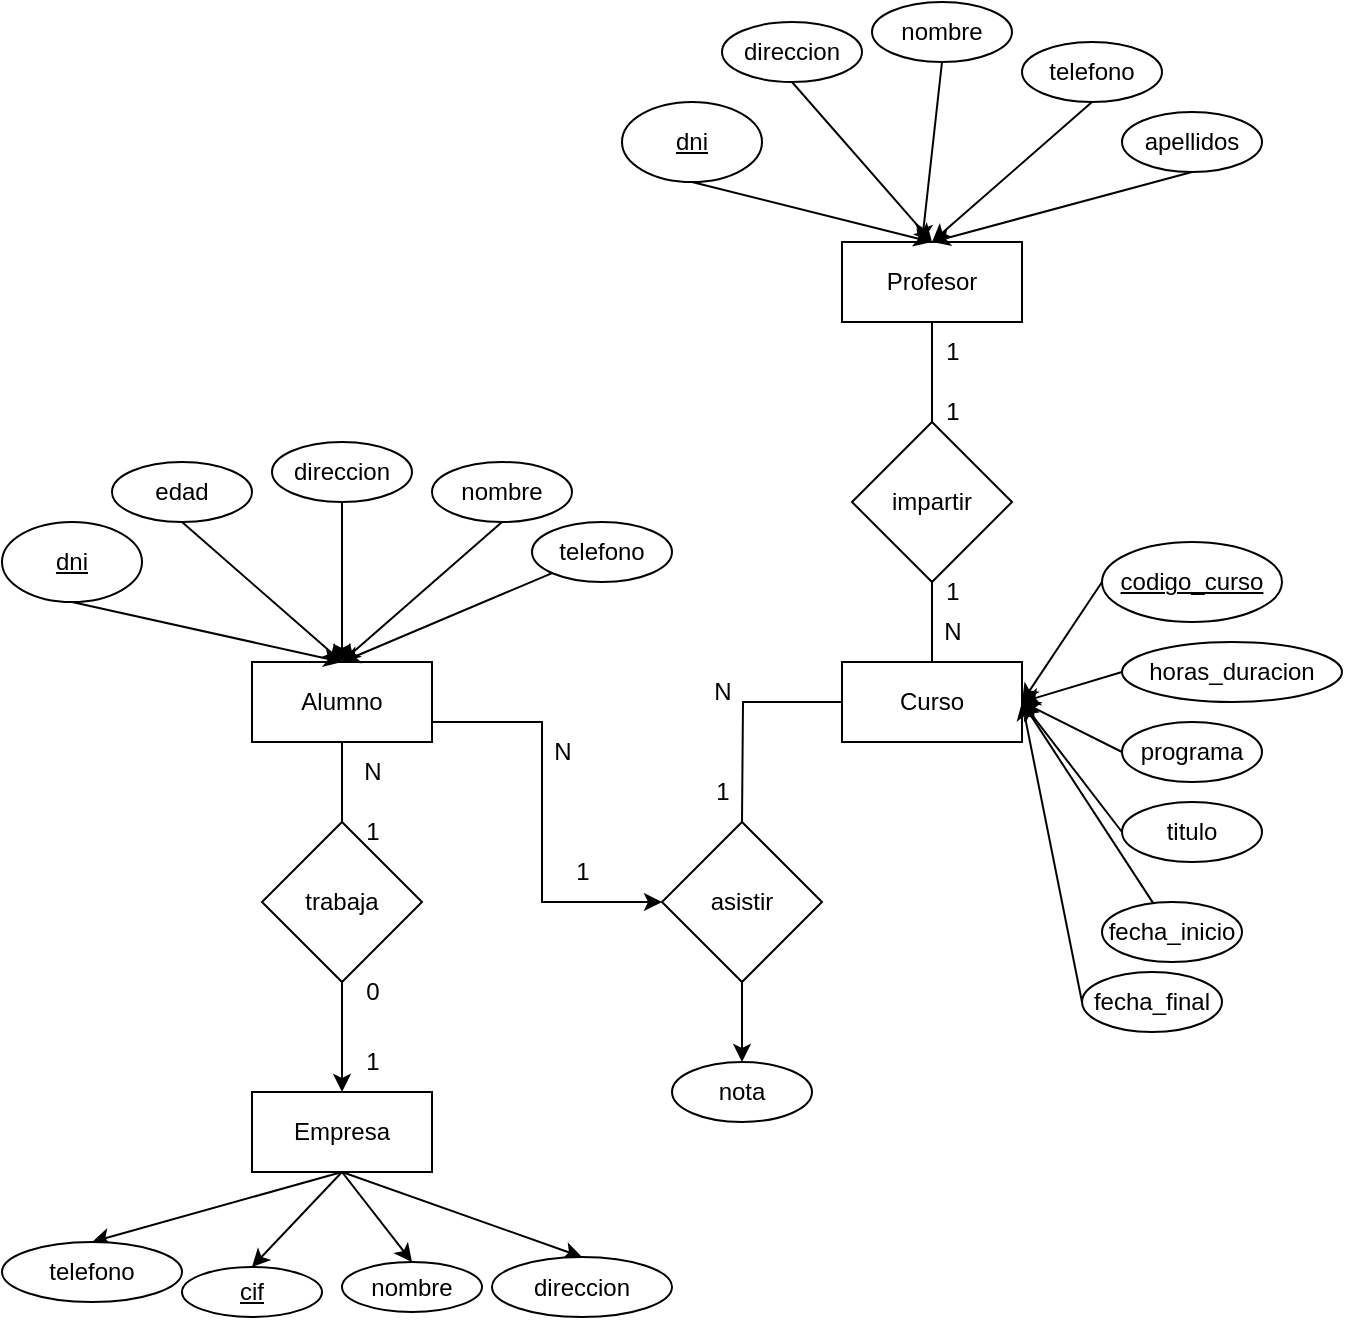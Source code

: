 <mxfile version="22.0.5" type="github">
  <diagram id="R2lEEEUBdFMjLlhIrx00" name="Page-1">
    <mxGraphModel dx="1674" dy="1890" grid="1" gridSize="10" guides="1" tooltips="1" connect="1" arrows="1" fold="1" page="1" pageScale="1" pageWidth="850" pageHeight="1100" math="0" shadow="0" extFonts="Permanent Marker^https://fonts.googleapis.com/css?family=Permanent+Marker">
      <root>
        <mxCell id="0" />
        <mxCell id="1" parent="0" />
        <mxCell id="CkctEz7jh0PpBciCOMWh-77" style="edgeStyle=orthogonalEdgeStyle;rounded=0;orthogonalLoop=1;jettySize=auto;html=1;exitX=1;exitY=0.75;exitDx=0;exitDy=0;entryX=0;entryY=0.5;entryDx=0;entryDy=0;" parent="1" source="CkctEz7jh0PpBciCOMWh-1" target="CkctEz7jh0PpBciCOMWh-12" edge="1">
          <mxGeometry relative="1" as="geometry">
            <Array as="points">
              <mxPoint x="350" y="340" />
              <mxPoint x="350" y="430" />
            </Array>
          </mxGeometry>
        </mxCell>
        <mxCell id="CkctEz7jh0PpBciCOMWh-1" value="Alumno" style="rounded=0;whiteSpace=wrap;html=1;" parent="1" vertex="1">
          <mxGeometry x="205" y="310" width="90" height="40" as="geometry" />
        </mxCell>
        <mxCell id="CkctEz7jh0PpBciCOMWh-3" value="Curso" style="rounded=0;whiteSpace=wrap;html=1;" parent="1" vertex="1">
          <mxGeometry x="500" y="310" width="90" height="40" as="geometry" />
        </mxCell>
        <mxCell id="CkctEz7jh0PpBciCOMWh-4" value="&lt;div&gt;Profesor&lt;/div&gt;" style="rounded=0;whiteSpace=wrap;html=1;" parent="1" vertex="1">
          <mxGeometry x="500" y="100" width="90" height="40" as="geometry" />
        </mxCell>
        <mxCell id="py-LecajDTCYCyz3xNHS-10" style="rounded=0;orthogonalLoop=1;jettySize=auto;html=1;entryX=0.5;entryY=0;entryDx=0;entryDy=0;exitX=0.5;exitY=1;exitDx=0;exitDy=0;" parent="1" source="CkctEz7jh0PpBciCOMWh-6" target="CkctEz7jh0PpBciCOMWh-72" edge="1">
          <mxGeometry relative="1" as="geometry" />
        </mxCell>
        <mxCell id="py-LecajDTCYCyz3xNHS-11" style="rounded=0;orthogonalLoop=1;jettySize=auto;html=1;entryX=0.5;entryY=0;entryDx=0;entryDy=0;exitX=0.5;exitY=1;exitDx=0;exitDy=0;" parent="1" source="CkctEz7jh0PpBciCOMWh-6" target="CkctEz7jh0PpBciCOMWh-73" edge="1">
          <mxGeometry relative="1" as="geometry" />
        </mxCell>
        <mxCell id="py-LecajDTCYCyz3xNHS-17" style="rounded=0;orthogonalLoop=1;jettySize=auto;html=1;entryX=0.5;entryY=0;entryDx=0;entryDy=0;exitX=0.5;exitY=1;exitDx=0;exitDy=0;" parent="1" source="CkctEz7jh0PpBciCOMWh-6" target="py-LecajDTCYCyz3xNHS-16" edge="1">
          <mxGeometry relative="1" as="geometry" />
        </mxCell>
        <mxCell id="CkctEz7jh0PpBciCOMWh-6" value="&lt;div&gt;Empresa&lt;/div&gt;" style="rounded=0;whiteSpace=wrap;html=1;" parent="1" vertex="1">
          <mxGeometry x="205" y="525" width="90" height="40" as="geometry" />
        </mxCell>
        <mxCell id="py-LecajDTCYCyz3xNHS-2" style="edgeStyle=orthogonalEdgeStyle;rounded=0;orthogonalLoop=1;jettySize=auto;html=1;entryX=0.5;entryY=0;entryDx=0;entryDy=0;exitX=0.5;exitY=1;exitDx=0;exitDy=0;" parent="1" source="CkctEz7jh0PpBciCOMWh-12" target="py-LecajDTCYCyz3xNHS-1" edge="1">
          <mxGeometry relative="1" as="geometry" />
        </mxCell>
        <mxCell id="CkctEz7jh0PpBciCOMWh-12" value="asistir" style="rhombus;whiteSpace=wrap;html=1;" parent="1" vertex="1">
          <mxGeometry x="410" y="390" width="80" height="80" as="geometry" />
        </mxCell>
        <mxCell id="CkctEz7jh0PpBciCOMWh-16" style="edgeStyle=orthogonalEdgeStyle;rounded=0;orthogonalLoop=1;jettySize=auto;html=1;endArrow=none;endFill=0;startArrow=none;startFill=0;" parent="1" source="CkctEz7jh0PpBciCOMWh-3" edge="1">
          <mxGeometry relative="1" as="geometry">
            <mxPoint x="450" y="390" as="targetPoint" />
          </mxGeometry>
        </mxCell>
        <mxCell id="CkctEz7jh0PpBciCOMWh-18" style="edgeStyle=orthogonalEdgeStyle;rounded=0;orthogonalLoop=1;jettySize=auto;html=1;endArrow=none;endFill=0;startArrow=none;startFill=0;" parent="1" source="CkctEz7jh0PpBciCOMWh-17" target="CkctEz7jh0PpBciCOMWh-4" edge="1">
          <mxGeometry relative="1" as="geometry" />
        </mxCell>
        <mxCell id="CkctEz7jh0PpBciCOMWh-17" value="impartir" style="rhombus;whiteSpace=wrap;html=1;" parent="1" vertex="1">
          <mxGeometry x="505" y="190" width="80" height="80" as="geometry" />
        </mxCell>
        <mxCell id="CkctEz7jh0PpBciCOMWh-19" style="edgeStyle=orthogonalEdgeStyle;rounded=0;orthogonalLoop=1;jettySize=auto;html=1;entryX=0.5;entryY=0;entryDx=0;entryDy=0;endArrow=none;endFill=0;startArrow=none;startFill=0;" parent="1" source="CkctEz7jh0PpBciCOMWh-17" target="CkctEz7jh0PpBciCOMWh-3" edge="1">
          <mxGeometry relative="1" as="geometry" />
        </mxCell>
        <mxCell id="CkctEz7jh0PpBciCOMWh-22" style="edgeStyle=orthogonalEdgeStyle;rounded=0;orthogonalLoop=1;jettySize=auto;html=1;entryX=0.5;entryY=1;entryDx=0;entryDy=0;endArrow=none;endFill=0;startArrow=none;startFill=0;" parent="1" source="CkctEz7jh0PpBciCOMWh-20" target="CkctEz7jh0PpBciCOMWh-1" edge="1">
          <mxGeometry relative="1" as="geometry" />
        </mxCell>
        <mxCell id="py-LecajDTCYCyz3xNHS-7" style="edgeStyle=orthogonalEdgeStyle;rounded=0;orthogonalLoop=1;jettySize=auto;html=1;" parent="1" source="CkctEz7jh0PpBciCOMWh-20" target="CkctEz7jh0PpBciCOMWh-6" edge="1">
          <mxGeometry relative="1" as="geometry" />
        </mxCell>
        <mxCell id="CkctEz7jh0PpBciCOMWh-20" value="trabaja" style="rhombus;whiteSpace=wrap;html=1;" parent="1" vertex="1">
          <mxGeometry x="210" y="390" width="80" height="80" as="geometry" />
        </mxCell>
        <mxCell id="CkctEz7jh0PpBciCOMWh-32" value="dni" style="ellipse;whiteSpace=wrap;html=1;fontStyle=4" parent="1" vertex="1">
          <mxGeometry x="80" y="240" width="70" height="40" as="geometry" />
        </mxCell>
        <mxCell id="CkctEz7jh0PpBciCOMWh-39" style="rounded=0;orthogonalLoop=1;jettySize=auto;html=1;exitX=0.5;exitY=1;exitDx=0;exitDy=0;entryX=0.5;entryY=0;entryDx=0;entryDy=0;" parent="1" source="CkctEz7jh0PpBciCOMWh-33" target="CkctEz7jh0PpBciCOMWh-1" edge="1">
          <mxGeometry relative="1" as="geometry" />
        </mxCell>
        <mxCell id="CkctEz7jh0PpBciCOMWh-33" value="&lt;div&gt;direccion&lt;/div&gt;" style="ellipse;whiteSpace=wrap;html=1;" parent="1" vertex="1">
          <mxGeometry x="215" y="200" width="70" height="30" as="geometry" />
        </mxCell>
        <mxCell id="CkctEz7jh0PpBciCOMWh-34" value="nombre" style="ellipse;whiteSpace=wrap;html=1;" parent="1" vertex="1">
          <mxGeometry x="295" y="210" width="70" height="30" as="geometry" />
        </mxCell>
        <mxCell id="py-LecajDTCYCyz3xNHS-6" style="rounded=0;orthogonalLoop=1;jettySize=auto;html=1;entryX=0.5;entryY=0;entryDx=0;entryDy=0;" parent="1" source="CkctEz7jh0PpBciCOMWh-35" target="CkctEz7jh0PpBciCOMWh-1" edge="1">
          <mxGeometry relative="1" as="geometry" />
        </mxCell>
        <mxCell id="CkctEz7jh0PpBciCOMWh-35" value="&lt;div&gt;telefono&lt;/div&gt;" style="ellipse;whiteSpace=wrap;html=1;" parent="1" vertex="1">
          <mxGeometry x="345" y="240" width="70" height="30" as="geometry" />
        </mxCell>
        <mxCell id="CkctEz7jh0PpBciCOMWh-37" style="rounded=0;orthogonalLoop=1;jettySize=auto;html=1;exitX=0.5;exitY=1;exitDx=0;exitDy=0;entryX=0.5;entryY=0;entryDx=0;entryDy=0;" parent="1" source="CkctEz7jh0PpBciCOMWh-36" target="CkctEz7jh0PpBciCOMWh-1" edge="1">
          <mxGeometry relative="1" as="geometry" />
        </mxCell>
        <mxCell id="CkctEz7jh0PpBciCOMWh-36" value="edad" style="ellipse;whiteSpace=wrap;html=1;" parent="1" vertex="1">
          <mxGeometry x="135" y="210" width="70" height="30" as="geometry" />
        </mxCell>
        <mxCell id="CkctEz7jh0PpBciCOMWh-38" style="rounded=0;orthogonalLoop=1;jettySize=auto;html=1;exitX=0.5;exitY=1;exitDx=0;exitDy=0;entryX=0.5;entryY=0;entryDx=0;entryDy=0;" parent="1" source="CkctEz7jh0PpBciCOMWh-32" target="CkctEz7jh0PpBciCOMWh-1" edge="1">
          <mxGeometry relative="1" as="geometry" />
        </mxCell>
        <mxCell id="CkctEz7jh0PpBciCOMWh-40" style="rounded=0;orthogonalLoop=1;jettySize=auto;html=1;exitX=0.5;exitY=1;exitDx=0;exitDy=0;entryX=0.5;entryY=0;entryDx=0;entryDy=0;" parent="1" source="CkctEz7jh0PpBciCOMWh-34" target="CkctEz7jh0PpBciCOMWh-1" edge="1">
          <mxGeometry relative="1" as="geometry" />
        </mxCell>
        <mxCell id="CkctEz7jh0PpBciCOMWh-56" style="rounded=0;orthogonalLoop=1;jettySize=auto;html=1;exitX=0;exitY=0.5;exitDx=0;exitDy=0;entryX=1;entryY=0.5;entryDx=0;entryDy=0;" parent="1" source="CkctEz7jh0PpBciCOMWh-52" target="CkctEz7jh0PpBciCOMWh-3" edge="1">
          <mxGeometry relative="1" as="geometry" />
        </mxCell>
        <mxCell id="CkctEz7jh0PpBciCOMWh-52" value="&lt;div&gt;codigo_curso&lt;/div&gt;" style="ellipse;whiteSpace=wrap;html=1;fontStyle=4" parent="1" vertex="1">
          <mxGeometry x="630" y="250" width="90" height="40" as="geometry" />
        </mxCell>
        <mxCell id="CkctEz7jh0PpBciCOMWh-58" style="rounded=0;orthogonalLoop=1;jettySize=auto;html=1;exitX=0;exitY=0.5;exitDx=0;exitDy=0;entryX=1;entryY=0.5;entryDx=0;entryDy=0;" parent="1" source="CkctEz7jh0PpBciCOMWh-53" target="CkctEz7jh0PpBciCOMWh-3" edge="1">
          <mxGeometry relative="1" as="geometry" />
        </mxCell>
        <mxCell id="CkctEz7jh0PpBciCOMWh-53" value="horas_duracion" style="ellipse;whiteSpace=wrap;html=1;" parent="1" vertex="1">
          <mxGeometry x="640" y="300" width="110" height="30" as="geometry" />
        </mxCell>
        <mxCell id="CkctEz7jh0PpBciCOMWh-59" style="rounded=0;orthogonalLoop=1;jettySize=auto;html=1;exitX=0;exitY=0.5;exitDx=0;exitDy=0;entryX=1;entryY=0.5;entryDx=0;entryDy=0;" parent="1" source="CkctEz7jh0PpBciCOMWh-54" target="CkctEz7jh0PpBciCOMWh-3" edge="1">
          <mxGeometry relative="1" as="geometry" />
        </mxCell>
        <mxCell id="CkctEz7jh0PpBciCOMWh-54" value="programa" style="ellipse;whiteSpace=wrap;html=1;" parent="1" vertex="1">
          <mxGeometry x="640" y="340" width="70" height="30" as="geometry" />
        </mxCell>
        <mxCell id="CkctEz7jh0PpBciCOMWh-60" style="rounded=0;orthogonalLoop=1;jettySize=auto;html=1;exitX=0;exitY=0.5;exitDx=0;exitDy=0;entryX=1;entryY=0.5;entryDx=0;entryDy=0;" parent="1" source="CkctEz7jh0PpBciCOMWh-55" target="CkctEz7jh0PpBciCOMWh-3" edge="1">
          <mxGeometry relative="1" as="geometry">
            <mxPoint x="590" y="350" as="targetPoint" />
          </mxGeometry>
        </mxCell>
        <mxCell id="CkctEz7jh0PpBciCOMWh-55" value="titulo" style="ellipse;whiteSpace=wrap;html=1;" parent="1" vertex="1">
          <mxGeometry x="640" y="380" width="70" height="30" as="geometry" />
        </mxCell>
        <mxCell id="CkctEz7jh0PpBciCOMWh-66" style="rounded=0;orthogonalLoop=1;jettySize=auto;html=1;exitX=0.5;exitY=1;exitDx=0;exitDy=0;entryX=0.5;entryY=0;entryDx=0;entryDy=0;" parent="1" source="CkctEz7jh0PpBciCOMWh-61" target="CkctEz7jh0PpBciCOMWh-4" edge="1">
          <mxGeometry relative="1" as="geometry" />
        </mxCell>
        <mxCell id="CkctEz7jh0PpBciCOMWh-61" value="dni" style="ellipse;whiteSpace=wrap;html=1;fontStyle=4" parent="1" vertex="1">
          <mxGeometry x="390" y="30" width="70" height="40" as="geometry" />
        </mxCell>
        <mxCell id="CkctEz7jh0PpBciCOMWh-67" style="rounded=0;orthogonalLoop=1;jettySize=auto;html=1;exitX=0.5;exitY=1;exitDx=0;exitDy=0;entryX=0.5;entryY=0;entryDx=0;entryDy=0;" parent="1" source="CkctEz7jh0PpBciCOMWh-62" target="CkctEz7jh0PpBciCOMWh-4" edge="1">
          <mxGeometry relative="1" as="geometry">
            <mxPoint x="510" y="100" as="targetPoint" />
          </mxGeometry>
        </mxCell>
        <mxCell id="CkctEz7jh0PpBciCOMWh-62" value="&lt;div&gt;direccion&lt;/div&gt;" style="ellipse;whiteSpace=wrap;html=1;" parent="1" vertex="1">
          <mxGeometry x="440" y="-10" width="70" height="30" as="geometry" />
        </mxCell>
        <mxCell id="CkctEz7jh0PpBciCOMWh-63" value="nombre" style="ellipse;whiteSpace=wrap;html=1;" parent="1" vertex="1">
          <mxGeometry x="515" y="-20" width="70" height="30" as="geometry" />
        </mxCell>
        <mxCell id="CkctEz7jh0PpBciCOMWh-69" style="rounded=0;orthogonalLoop=1;jettySize=auto;html=1;exitX=0.5;exitY=1;exitDx=0;exitDy=0;entryX=0.5;entryY=0;entryDx=0;entryDy=0;" parent="1" source="CkctEz7jh0PpBciCOMWh-64" target="CkctEz7jh0PpBciCOMWh-4" edge="1">
          <mxGeometry relative="1" as="geometry" />
        </mxCell>
        <mxCell id="CkctEz7jh0PpBciCOMWh-64" value="&lt;div&gt;telefono&lt;/div&gt;" style="ellipse;whiteSpace=wrap;html=1;" parent="1" vertex="1">
          <mxGeometry x="590" width="70" height="30" as="geometry" />
        </mxCell>
        <mxCell id="CkctEz7jh0PpBciCOMWh-70" style="rounded=0;orthogonalLoop=1;jettySize=auto;html=1;exitX=0.5;exitY=1;exitDx=0;exitDy=0;entryX=0.5;entryY=0;entryDx=0;entryDy=0;" parent="1" source="CkctEz7jh0PpBciCOMWh-65" target="CkctEz7jh0PpBciCOMWh-4" edge="1">
          <mxGeometry relative="1" as="geometry" />
        </mxCell>
        <mxCell id="CkctEz7jh0PpBciCOMWh-65" value="apellidos" style="ellipse;whiteSpace=wrap;html=1;" parent="1" vertex="1">
          <mxGeometry x="640" y="35" width="70" height="30" as="geometry" />
        </mxCell>
        <mxCell id="CkctEz7jh0PpBciCOMWh-68" style="rounded=0;orthogonalLoop=1;jettySize=auto;html=1;exitX=0.5;exitY=1;exitDx=0;exitDy=0;" parent="1" source="CkctEz7jh0PpBciCOMWh-63" edge="1">
          <mxGeometry relative="1" as="geometry">
            <mxPoint x="540" y="100" as="targetPoint" />
          </mxGeometry>
        </mxCell>
        <mxCell id="CkctEz7jh0PpBciCOMWh-72" value="nombre" style="ellipse;whiteSpace=wrap;html=1;" parent="1" vertex="1">
          <mxGeometry x="250" y="610" width="70" height="25" as="geometry" />
        </mxCell>
        <mxCell id="CkctEz7jh0PpBciCOMWh-73" value="direccion" style="ellipse;whiteSpace=wrap;html=1;" parent="1" vertex="1">
          <mxGeometry x="325" y="607.5" width="90" height="30" as="geometry" />
        </mxCell>
        <mxCell id="py-LecajDTCYCyz3xNHS-1" value="nota" style="ellipse;whiteSpace=wrap;html=1;" parent="1" vertex="1">
          <mxGeometry x="415" y="510" width="70" height="30" as="geometry" />
        </mxCell>
        <mxCell id="py-LecajDTCYCyz3xNHS-8" style="rounded=0;orthogonalLoop=1;jettySize=auto;html=1;entryX=0.5;entryY=0;entryDx=0;entryDy=0;exitX=0.5;exitY=1;exitDx=0;exitDy=0;" parent="1" source="CkctEz7jh0PpBciCOMWh-6" target="py-LecajDTCYCyz3xNHS-18" edge="1">
          <mxGeometry relative="1" as="geometry">
            <mxPoint x="208.01" y="601.52" as="targetPoint" />
          </mxGeometry>
        </mxCell>
        <mxCell id="py-LecajDTCYCyz3xNHS-16" value="telefono" style="ellipse;whiteSpace=wrap;html=1;" parent="1" vertex="1">
          <mxGeometry x="80" y="600" width="90" height="30" as="geometry" />
        </mxCell>
        <mxCell id="py-LecajDTCYCyz3xNHS-18" value="&lt;u style=&quot;&quot;&gt;cif&lt;/u&gt;" style="ellipse;whiteSpace=wrap;html=1;" parent="1" vertex="1">
          <mxGeometry x="170" y="612.5" width="70" height="25" as="geometry" />
        </mxCell>
        <mxCell id="py-LecajDTCYCyz3xNHS-20" value="1" style="text;html=1;align=center;verticalAlign=middle;resizable=0;points=[];autosize=1;strokeColor=none;fillColor=none;" parent="1" vertex="1">
          <mxGeometry x="540" y="170" width="30" height="30" as="geometry" />
        </mxCell>
        <mxCell id="py-LecajDTCYCyz3xNHS-22" value="1" style="text;html=1;align=center;verticalAlign=middle;resizable=0;points=[];autosize=1;strokeColor=none;fillColor=none;" parent="1" vertex="1">
          <mxGeometry x="540" y="140" width="30" height="30" as="geometry" />
        </mxCell>
        <mxCell id="py-LecajDTCYCyz3xNHS-23" value="1" style="text;html=1;align=center;verticalAlign=middle;resizable=0;points=[];autosize=1;strokeColor=none;fillColor=none;" parent="1" vertex="1">
          <mxGeometry x="540" y="260" width="30" height="30" as="geometry" />
        </mxCell>
        <mxCell id="py-LecajDTCYCyz3xNHS-24" value="N" style="text;html=1;align=center;verticalAlign=middle;resizable=0;points=[];autosize=1;strokeColor=none;fillColor=none;" parent="1" vertex="1">
          <mxGeometry x="540" y="280" width="30" height="30" as="geometry" />
        </mxCell>
        <mxCell id="py-LecajDTCYCyz3xNHS-25" value="1" style="text;html=1;align=center;verticalAlign=middle;resizable=0;points=[];autosize=1;strokeColor=none;fillColor=none;" parent="1" vertex="1">
          <mxGeometry x="425" y="360" width="30" height="30" as="geometry" />
        </mxCell>
        <mxCell id="py-LecajDTCYCyz3xNHS-26" value="N" style="text;html=1;align=center;verticalAlign=middle;resizable=0;points=[];autosize=1;strokeColor=none;fillColor=none;" parent="1" vertex="1">
          <mxGeometry x="425" y="310" width="30" height="30" as="geometry" />
        </mxCell>
        <mxCell id="py-LecajDTCYCyz3xNHS-27" value="1" style="text;html=1;align=center;verticalAlign=middle;resizable=0;points=[];autosize=1;strokeColor=none;fillColor=none;" parent="1" vertex="1">
          <mxGeometry x="355" y="400" width="30" height="30" as="geometry" />
        </mxCell>
        <mxCell id="py-LecajDTCYCyz3xNHS-28" value="N" style="text;html=1;align=center;verticalAlign=middle;resizable=0;points=[];autosize=1;strokeColor=none;fillColor=none;" parent="1" vertex="1">
          <mxGeometry x="345" y="340" width="30" height="30" as="geometry" />
        </mxCell>
        <mxCell id="py-LecajDTCYCyz3xNHS-29" value="1" style="text;html=1;align=center;verticalAlign=middle;resizable=0;points=[];autosize=1;strokeColor=none;fillColor=none;" parent="1" vertex="1">
          <mxGeometry x="250" y="380" width="30" height="30" as="geometry" />
        </mxCell>
        <mxCell id="py-LecajDTCYCyz3xNHS-30" value="N" style="text;html=1;align=center;verticalAlign=middle;resizable=0;points=[];autosize=1;strokeColor=none;fillColor=none;" parent="1" vertex="1">
          <mxGeometry x="250" y="350" width="30" height="30" as="geometry" />
        </mxCell>
        <mxCell id="py-LecajDTCYCyz3xNHS-31" value="0" style="text;html=1;align=center;verticalAlign=middle;resizable=0;points=[];autosize=1;strokeColor=none;fillColor=none;" parent="1" vertex="1">
          <mxGeometry x="250" y="460" width="30" height="30" as="geometry" />
        </mxCell>
        <mxCell id="py-LecajDTCYCyz3xNHS-32" value="1" style="text;html=1;align=center;verticalAlign=middle;resizable=0;points=[];autosize=1;strokeColor=none;fillColor=none;" parent="1" vertex="1">
          <mxGeometry x="250" y="495" width="30" height="30" as="geometry" />
        </mxCell>
        <mxCell id="5XXgESUiAFUcD3ysLdNL-4" style="rounded=0;orthogonalLoop=1;jettySize=auto;html=1;entryX=1;entryY=0.5;entryDx=0;entryDy=0;" parent="1" source="5XXgESUiAFUcD3ysLdNL-1" target="CkctEz7jh0PpBciCOMWh-3" edge="1">
          <mxGeometry relative="1" as="geometry" />
        </mxCell>
        <mxCell id="5XXgESUiAFUcD3ysLdNL-1" value="fecha_inicio" style="ellipse;whiteSpace=wrap;html=1;" parent="1" vertex="1">
          <mxGeometry x="630" y="430" width="70" height="30" as="geometry" />
        </mxCell>
        <mxCell id="5XXgESUiAFUcD3ysLdNL-5" style="rounded=0;orthogonalLoop=1;jettySize=auto;html=1;entryX=1;entryY=0.5;entryDx=0;entryDy=0;exitX=0;exitY=0.5;exitDx=0;exitDy=0;" parent="1" source="5XXgESUiAFUcD3ysLdNL-3" target="CkctEz7jh0PpBciCOMWh-3" edge="1">
          <mxGeometry relative="1" as="geometry" />
        </mxCell>
        <mxCell id="5XXgESUiAFUcD3ysLdNL-3" value="fecha_final" style="ellipse;whiteSpace=wrap;html=1;" parent="1" vertex="1">
          <mxGeometry x="620" y="465" width="70" height="30" as="geometry" />
        </mxCell>
      </root>
    </mxGraphModel>
  </diagram>
</mxfile>
